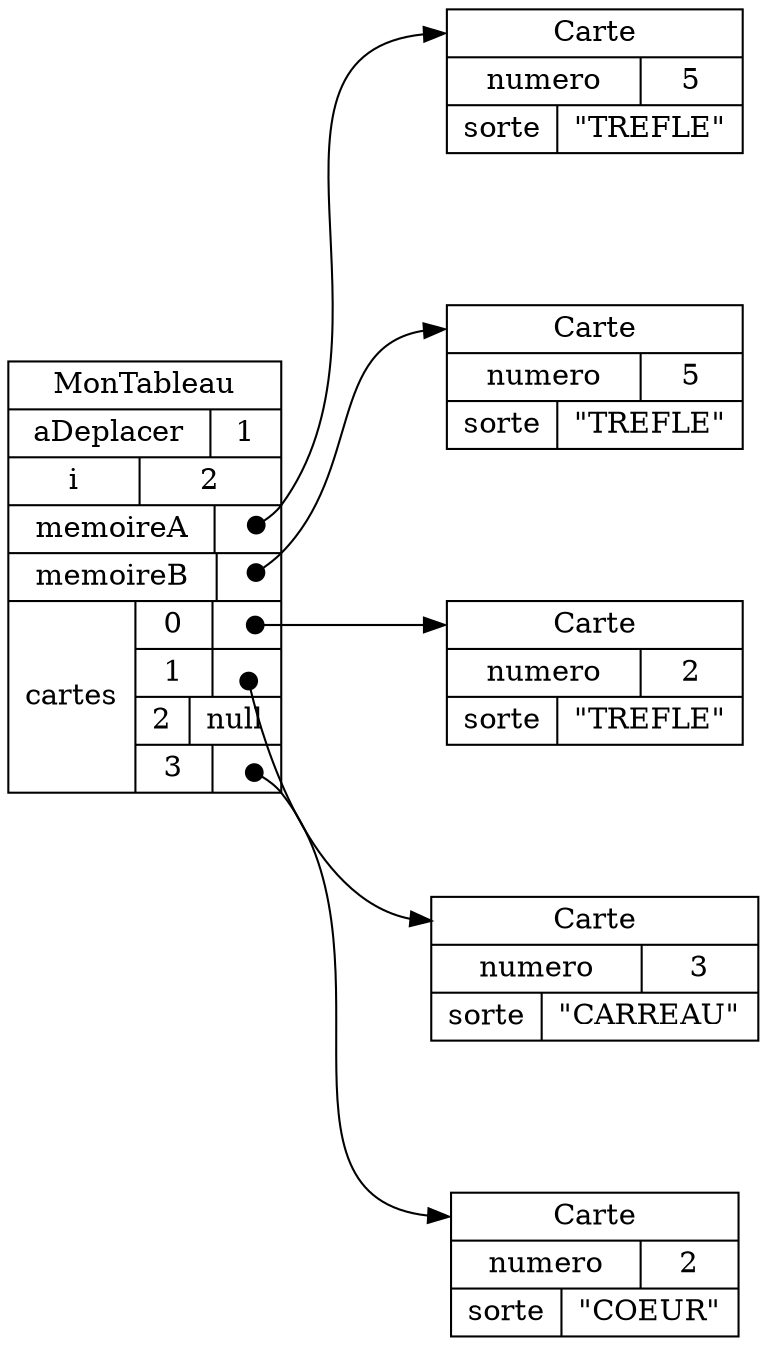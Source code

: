 digraph "MonTableau" {
graph ["rankdir"="LR","compound"="true","ranksep"="1.0","nodesep"="1.0"]
"/" ["label"="<_C>MonTableau|{aDeplacer|1}|{i|2}|{memoireA|<memoireA_memoireA>}|{memoireB|<vers_new>}|{cartes|{{0|<cartes__V_0_0>}|{1|<cartes__V_1_1>}|{2|null}|{3|<cartes__V_3_3>}}}","style"="filled","fillcolor"="white","shape"="record"]
"/cartes/0" ["label"="<_C>Carte|{numero|2}|{sorte|\"TREFLE\"}","style"="filled","fillcolor"="white","shape"="record"]
"/cartes/1" ["label"="<_C>Carte|{numero|3}|{sorte|\"CARREAU\"}","style"="filled","fillcolor"="white","shape"="record"]
"/cartes/3" ["label"="<_C>Carte|{numero|2}|{sorte|\"COEUR\"}","style"="filled","fillcolor"="white","shape"="record"]
"/memoireA" ["label"="<_C>Carte|{numero|5}|{sorte|\"TREFLE\"}","style"="filled","fillcolor"="white","shape"="record"]

"/memoireB" ["label"="<_C>Carte|{numero|5}|{sorte|\"TREFLE\"}","style"="filled","fillcolor"="white","shape"="record"]

"/":"cartes__V_3_3":c -> "/cartes/3":"_C" ["tailclip"="false","arrowtail"="dot","dir"="both","label"=""]
"/":"cartes__V_1_1":c -> "/cartes/1":"_C" ["tailclip"="false","arrowtail"="dot","dir"="both","label"=""]
"/":"cartes__V_0_0":c -> "/cartes/0":"_C" ["tailclip"="false","arrowtail"="dot","dir"="both","label"=""]
"/":"memoireA_memoireA":c -> "/memoireA":"_C" ["tailclip"="false","arrowtail"="dot","dir"="both","label"=""]

"/":"vers_new":c -> "/memoireB":"_C" ["tailclip"="false","arrowtail"="dot","dir"="both","label"=""]
}
